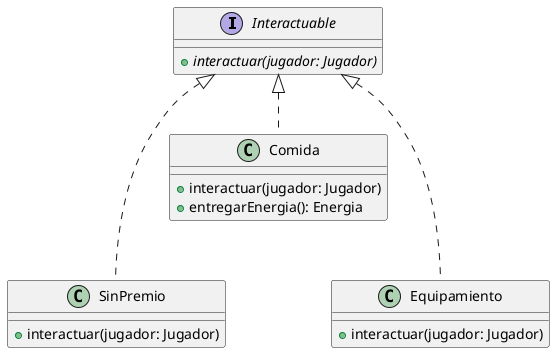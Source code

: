 @startuml Premio

interface Interactuable{
    +{abstract} interactuar(jugador: Jugador)
}


class SinPremio{
    +interactuar(jugador: Jugador)
}


class Comida{
    +interactuar(jugador: Jugador)
    +entregarEnergia(): Energia
}


class Equipamiento{
    +interactuar(jugador: Jugador)
}


Interactuable <|... SinPremio
Interactuable <|.. Comida
Interactuable <|... Equipamiento


@enduml